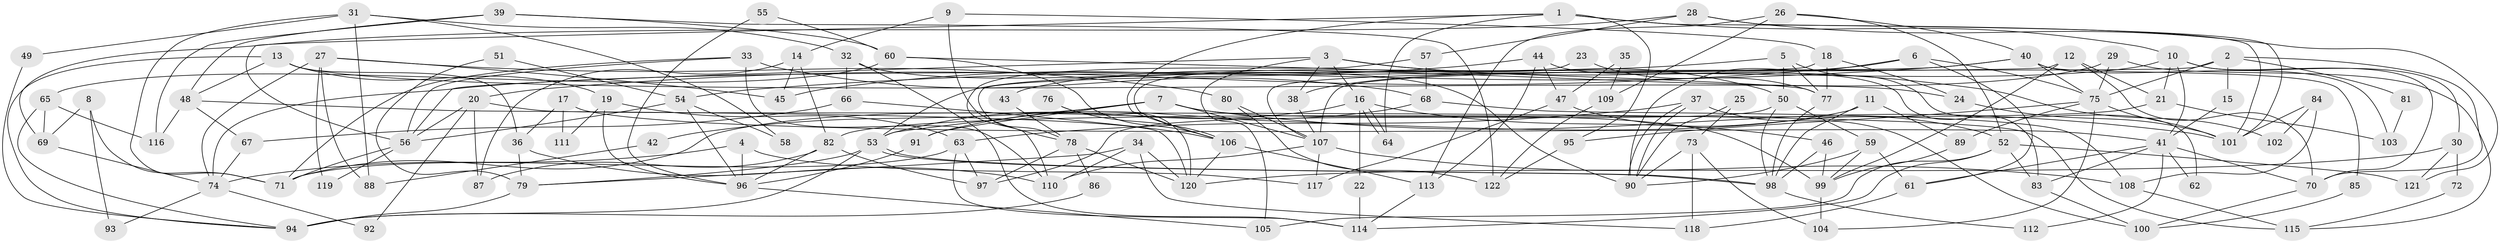 // coarse degree distribution, {7: 0.15789473684210525, 13: 0.02631578947368421, 5: 0.18421052631578946, 8: 0.07894736842105263, 4: 0.07894736842105263, 6: 0.05263157894736842, 9: 0.10526315789473684, 12: 0.05263157894736842, 3: 0.07894736842105263, 10: 0.07894736842105263, 11: 0.02631578947368421, 2: 0.07894736842105263}
// Generated by graph-tools (version 1.1) at 2025/37/03/04/25 23:37:05]
// undirected, 122 vertices, 244 edges
graph export_dot {
  node [color=gray90,style=filled];
  1;
  2;
  3;
  4;
  5;
  6;
  7;
  8;
  9;
  10;
  11;
  12;
  13;
  14;
  15;
  16;
  17;
  18;
  19;
  20;
  21;
  22;
  23;
  24;
  25;
  26;
  27;
  28;
  29;
  30;
  31;
  32;
  33;
  34;
  35;
  36;
  37;
  38;
  39;
  40;
  41;
  42;
  43;
  44;
  45;
  46;
  47;
  48;
  49;
  50;
  51;
  52;
  53;
  54;
  55;
  56;
  57;
  58;
  59;
  60;
  61;
  62;
  63;
  64;
  65;
  66;
  67;
  68;
  69;
  70;
  71;
  72;
  73;
  74;
  75;
  76;
  77;
  78;
  79;
  80;
  81;
  82;
  83;
  84;
  85;
  86;
  87;
  88;
  89;
  90;
  91;
  92;
  93;
  94;
  95;
  96;
  97;
  98;
  99;
  100;
  101;
  102;
  103;
  104;
  105;
  106;
  107;
  108;
  109;
  110;
  111;
  112;
  113;
  114;
  115;
  116;
  117;
  118;
  119;
  120;
  121;
  122;
  1 -- 56;
  1 -- 106;
  1 -- 10;
  1 -- 64;
  1 -- 95;
  1 -- 101;
  2 -- 70;
  2 -- 107;
  2 -- 15;
  2 -- 75;
  2 -- 81;
  3 -- 16;
  3 -- 38;
  3 -- 50;
  3 -- 56;
  3 -- 102;
  3 -- 105;
  4 -- 74;
  4 -- 96;
  4 -- 117;
  5 -- 50;
  5 -- 77;
  5 -- 62;
  5 -- 74;
  6 -- 75;
  6 -- 90;
  6 -- 20;
  6 -- 61;
  7 -- 101;
  7 -- 99;
  7 -- 42;
  7 -- 53;
  7 -- 91;
  7 -- 107;
  8 -- 69;
  8 -- 71;
  8 -- 93;
  9 -- 18;
  9 -- 78;
  9 -- 14;
  10 -- 21;
  10 -- 30;
  10 -- 38;
  10 -- 41;
  10 -- 70;
  11 -- 71;
  11 -- 98;
  11 -- 89;
  12 -- 99;
  12 -- 78;
  12 -- 21;
  12 -- 70;
  13 -- 19;
  13 -- 36;
  13 -- 24;
  13 -- 48;
  13 -- 94;
  14 -- 82;
  14 -- 45;
  14 -- 87;
  15 -- 41;
  16 -- 64;
  16 -- 64;
  16 -- 53;
  16 -- 22;
  16 -- 46;
  17 -- 41;
  17 -- 36;
  17 -- 111;
  18 -- 107;
  18 -- 24;
  18 -- 77;
  19 -- 63;
  19 -- 96;
  19 -- 111;
  20 -- 56;
  20 -- 87;
  20 -- 92;
  20 -- 115;
  21 -- 82;
  21 -- 103;
  22 -- 114;
  23 -- 106;
  23 -- 77;
  24 -- 101;
  25 -- 90;
  25 -- 73;
  26 -- 40;
  26 -- 52;
  26 -- 109;
  26 -- 113;
  27 -- 74;
  27 -- 80;
  27 -- 45;
  27 -- 88;
  27 -- 119;
  28 -- 101;
  28 -- 69;
  28 -- 57;
  28 -- 121;
  29 -- 75;
  29 -- 115;
  29 -- 43;
  30 -- 120;
  30 -- 72;
  30 -- 121;
  31 -- 32;
  31 -- 71;
  31 -- 49;
  31 -- 58;
  31 -- 88;
  32 -- 90;
  32 -- 114;
  32 -- 66;
  33 -- 71;
  33 -- 110;
  33 -- 56;
  33 -- 68;
  34 -- 79;
  34 -- 118;
  34 -- 110;
  34 -- 120;
  35 -- 47;
  35 -- 109;
  36 -- 79;
  36 -- 110;
  37 -- 90;
  37 -- 90;
  37 -- 100;
  37 -- 63;
  38 -- 107;
  39 -- 60;
  39 -- 48;
  39 -- 116;
  39 -- 122;
  40 -- 54;
  40 -- 53;
  40 -- 75;
  40 -- 85;
  40 -- 103;
  41 -- 70;
  41 -- 61;
  41 -- 62;
  41 -- 83;
  41 -- 112;
  42 -- 88;
  43 -- 78;
  44 -- 83;
  44 -- 45;
  44 -- 47;
  44 -- 113;
  46 -- 98;
  46 -- 99;
  47 -- 117;
  47 -- 52;
  48 -- 116;
  48 -- 67;
  48 -- 120;
  49 -- 94;
  50 -- 59;
  50 -- 97;
  50 -- 98;
  51 -- 79;
  51 -- 54;
  52 -- 121;
  52 -- 83;
  52 -- 105;
  52 -- 114;
  53 -- 98;
  53 -- 98;
  53 -- 79;
  53 -- 94;
  54 -- 56;
  54 -- 96;
  54 -- 58;
  55 -- 60;
  55 -- 96;
  56 -- 71;
  56 -- 119;
  57 -- 68;
  57 -- 110;
  59 -- 61;
  59 -- 99;
  59 -- 90;
  60 -- 77;
  60 -- 106;
  60 -- 65;
  61 -- 118;
  63 -- 114;
  63 -- 71;
  63 -- 97;
  65 -- 94;
  65 -- 69;
  65 -- 116;
  66 -- 106;
  66 -- 67;
  67 -- 74;
  68 -- 91;
  68 -- 108;
  69 -- 74;
  70 -- 100;
  72 -- 115;
  73 -- 90;
  73 -- 104;
  73 -- 118;
  74 -- 92;
  74 -- 93;
  75 -- 89;
  75 -- 95;
  75 -- 101;
  75 -- 104;
  76 -- 106;
  76 -- 120;
  77 -- 98;
  78 -- 97;
  78 -- 120;
  78 -- 86;
  79 -- 94;
  80 -- 107;
  80 -- 122;
  81 -- 103;
  82 -- 97;
  82 -- 87;
  82 -- 96;
  83 -- 100;
  84 -- 101;
  84 -- 108;
  84 -- 102;
  85 -- 100;
  86 -- 94;
  89 -- 99;
  91 -- 96;
  95 -- 122;
  96 -- 105;
  98 -- 112;
  99 -- 104;
  106 -- 120;
  106 -- 113;
  107 -- 110;
  107 -- 108;
  107 -- 117;
  108 -- 115;
  109 -- 122;
  113 -- 114;
}
